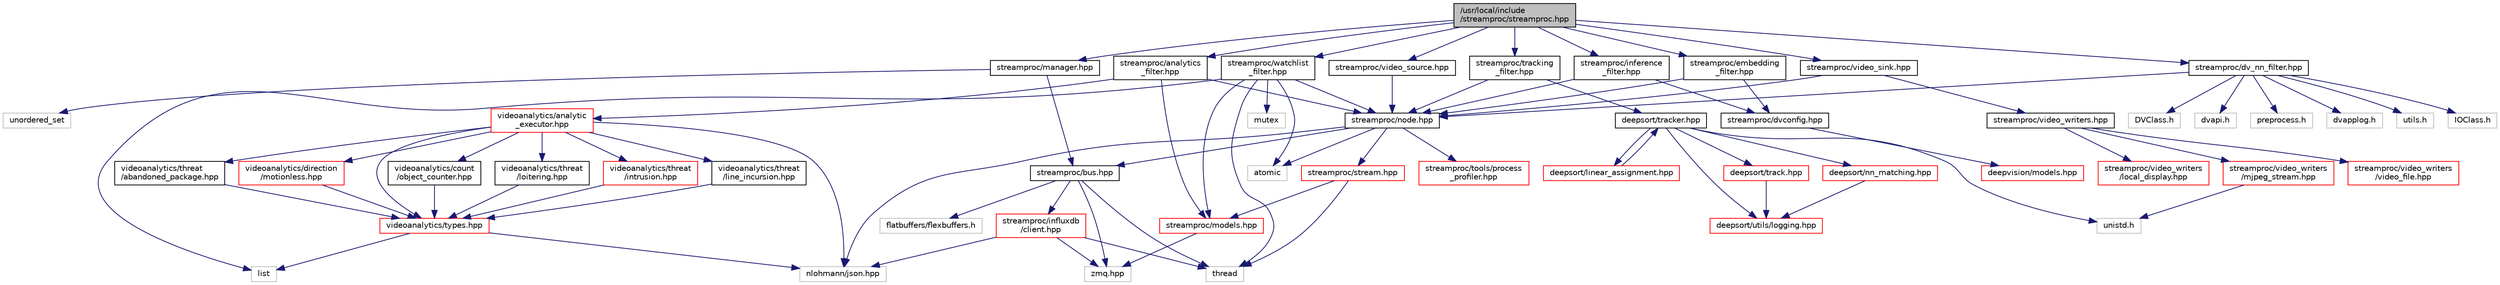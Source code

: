 digraph "/usr/local/include/streamproc/streamproc.hpp"
{
  edge [fontname="Helvetica",fontsize="10",labelfontname="Helvetica",labelfontsize="10"];
  node [fontname="Helvetica",fontsize="10",shape=record];
  Node0 [label="/usr/local/include\l/streamproc/streamproc.hpp",height=0.2,width=0.4,color="black", fillcolor="grey75", style="filled", fontcolor="black"];
  Node0 -> Node1 [color="midnightblue",fontsize="10",style="solid",fontname="Helvetica"];
  Node1 [label="streamproc/manager.hpp",height=0.2,width=0.4,color="black", fillcolor="white", style="filled",URL="$da/d04/manager_8hpp.html"];
  Node1 -> Node2 [color="midnightblue",fontsize="10",style="solid",fontname="Helvetica"];
  Node2 [label="unordered_set",height=0.2,width=0.4,color="grey75", fillcolor="white", style="filled"];
  Node1 -> Node3 [color="midnightblue",fontsize="10",style="solid",fontname="Helvetica"];
  Node3 [label="streamproc/bus.hpp",height=0.2,width=0.4,color="black", fillcolor="white", style="filled",URL="$d3/ddc/bus_8hpp.html"];
  Node3 -> Node4 [color="midnightblue",fontsize="10",style="solid",fontname="Helvetica"];
  Node4 [label="thread",height=0.2,width=0.4,color="grey75", fillcolor="white", style="filled"];
  Node3 -> Node5 [color="midnightblue",fontsize="10",style="solid",fontname="Helvetica"];
  Node5 [label="zmq.hpp",height=0.2,width=0.4,color="grey75", fillcolor="white", style="filled"];
  Node3 -> Node6 [color="midnightblue",fontsize="10",style="solid",fontname="Helvetica"];
  Node6 [label="flatbuffers/flexbuffers.h",height=0.2,width=0.4,color="grey75", fillcolor="white", style="filled"];
  Node3 -> Node7 [color="midnightblue",fontsize="10",style="solid",fontname="Helvetica"];
  Node7 [label="streamproc/influxdb\l/client.hpp",height=0.2,width=0.4,color="red", fillcolor="white", style="filled",URL="$d2/dfe/client_8hpp.html"];
  Node7 -> Node4 [color="midnightblue",fontsize="10",style="solid",fontname="Helvetica"];
  Node7 -> Node5 [color="midnightblue",fontsize="10",style="solid",fontname="Helvetica"];
  Node7 -> Node8 [color="midnightblue",fontsize="10",style="solid",fontname="Helvetica"];
  Node8 [label="nlohmann/json.hpp",height=0.2,width=0.4,color="grey75", fillcolor="white", style="filled"];
  Node0 -> Node33 [color="midnightblue",fontsize="10",style="solid",fontname="Helvetica"];
  Node33 [label="streamproc/embedding\l_filter.hpp",height=0.2,width=0.4,color="black", fillcolor="white", style="filled",URL="$d7/daf/embedding__filter_8hpp.html"];
  Node33 -> Node34 [color="midnightblue",fontsize="10",style="solid",fontname="Helvetica"];
  Node34 [label="streamproc/node.hpp",height=0.2,width=0.4,color="black", fillcolor="white", style="filled",URL="$d3/d09/node_8hpp.html"];
  Node34 -> Node35 [color="midnightblue",fontsize="10",style="solid",fontname="Helvetica"];
  Node35 [label="atomic",height=0.2,width=0.4,color="grey75", fillcolor="white", style="filled"];
  Node34 -> Node8 [color="midnightblue",fontsize="10",style="solid",fontname="Helvetica"];
  Node34 -> Node3 [color="midnightblue",fontsize="10",style="solid",fontname="Helvetica"];
  Node34 -> Node36 [color="midnightblue",fontsize="10",style="solid",fontname="Helvetica"];
  Node36 [label="streamproc/stream.hpp",height=0.2,width=0.4,color="red", fillcolor="white", style="filled",URL="$d9/d0f/stream_8hpp.html"];
  Node36 -> Node4 [color="midnightblue",fontsize="10",style="solid",fontname="Helvetica"];
  Node36 -> Node41 [color="midnightblue",fontsize="10",style="solid",fontname="Helvetica"];
  Node41 [label="streamproc/models.hpp",height=0.2,width=0.4,color="red", fillcolor="white", style="filled",URL="$dc/d6b/streamproc_2models_8hpp.html"];
  Node41 -> Node5 [color="midnightblue",fontsize="10",style="solid",fontname="Helvetica"];
  Node34 -> Node52 [color="midnightblue",fontsize="10",style="solid",fontname="Helvetica"];
  Node52 [label="streamproc/tools/process\l_profiler.hpp",height=0.2,width=0.4,color="red", fillcolor="white", style="filled",URL="$d7/df5/process__profiler_8hpp.html"];
  Node33 -> Node53 [color="midnightblue",fontsize="10",style="solid",fontname="Helvetica"];
  Node53 [label="streamproc/dvconfig.hpp",height=0.2,width=0.4,color="black", fillcolor="white", style="filled",URL="$d8/df4/dvconfig_8hpp.html"];
  Node53 -> Node54 [color="midnightblue",fontsize="10",style="solid",fontname="Helvetica"];
  Node54 [label="deepvision/models.hpp",height=0.2,width=0.4,color="red", fillcolor="white", style="filled",URL="$dd/d24/deepvision_2models_8hpp.html"];
  Node0 -> Node98 [color="midnightblue",fontsize="10",style="solid",fontname="Helvetica"];
  Node98 [label="streamproc/inference\l_filter.hpp",height=0.2,width=0.4,color="black", fillcolor="white", style="filled",URL="$d6/d30/inference__filter_8hpp.html"];
  Node98 -> Node34 [color="midnightblue",fontsize="10",style="solid",fontname="Helvetica"];
  Node98 -> Node53 [color="midnightblue",fontsize="10",style="solid",fontname="Helvetica"];
  Node0 -> Node99 [color="midnightblue",fontsize="10",style="solid",fontname="Helvetica"];
  Node99 [label="streamproc/tracking\l_filter.hpp",height=0.2,width=0.4,color="black", fillcolor="white", style="filled",URL="$d1/d2c/tracking__filter_8hpp.html"];
  Node99 -> Node34 [color="midnightblue",fontsize="10",style="solid",fontname="Helvetica"];
  Node99 -> Node100 [color="midnightblue",fontsize="10",style="solid",fontname="Helvetica"];
  Node100 [label="deepsort/tracker.hpp",height=0.2,width=0.4,color="black", fillcolor="white", style="filled",URL="$df/ddd/tracker_8hpp.html"];
  Node100 -> Node22 [color="midnightblue",fontsize="10",style="solid",fontname="Helvetica"];
  Node22 [label="unistd.h",height=0.2,width=0.4,color="grey75", fillcolor="white", style="filled"];
  Node100 -> Node101 [color="midnightblue",fontsize="10",style="solid",fontname="Helvetica"];
  Node101 [label="deepsort/track.hpp",height=0.2,width=0.4,color="red", fillcolor="white", style="filled",URL="$de/d76/track_8hpp.html"];
  Node101 -> Node111 [color="midnightblue",fontsize="10",style="solid",fontname="Helvetica"];
  Node111 [label="deepsort/utils/logging.hpp",height=0.2,width=0.4,color="red", fillcolor="white", style="filled",URL="$dc/d28/deepsort_2utils_2logging_8hpp.html"];
  Node100 -> Node113 [color="midnightblue",fontsize="10",style="solid",fontname="Helvetica"];
  Node113 [label="deepsort/nn_matching.hpp",height=0.2,width=0.4,color="red", fillcolor="white", style="filled",URL="$da/dfe/nn__matching_8hpp.html"];
  Node113 -> Node111 [color="midnightblue",fontsize="10",style="solid",fontname="Helvetica"];
  Node100 -> Node114 [color="midnightblue",fontsize="10",style="solid",fontname="Helvetica"];
  Node114 [label="deepsort/linear_assignment.hpp",height=0.2,width=0.4,color="red", fillcolor="white", style="filled",URL="$d4/d5a/linear__assignment_8hpp.html"];
  Node114 -> Node100 [color="midnightblue",fontsize="10",style="solid",fontname="Helvetica"];
  Node100 -> Node111 [color="midnightblue",fontsize="10",style="solid",fontname="Helvetica"];
  Node0 -> Node118 [color="midnightblue",fontsize="10",style="solid",fontname="Helvetica"];
  Node118 [label="streamproc/video_sink.hpp",height=0.2,width=0.4,color="black", fillcolor="white", style="filled",URL="$da/d40/video__sink_8hpp.html"];
  Node118 -> Node34 [color="midnightblue",fontsize="10",style="solid",fontname="Helvetica"];
  Node118 -> Node119 [color="midnightblue",fontsize="10",style="solid",fontname="Helvetica"];
  Node119 [label="streamproc/video_writers.hpp",height=0.2,width=0.4,color="black", fillcolor="white", style="filled",URL="$dd/de6/video__writers_8hpp.html"];
  Node119 -> Node120 [color="midnightblue",fontsize="10",style="solid",fontname="Helvetica"];
  Node120 [label="streamproc/video_writers\l/mjpeg_stream.hpp",height=0.2,width=0.4,color="red", fillcolor="white", style="filled",URL="$d7/d60/mjpeg__stream_8hpp.html"];
  Node120 -> Node22 [color="midnightblue",fontsize="10",style="solid",fontname="Helvetica"];
  Node119 -> Node127 [color="midnightblue",fontsize="10",style="solid",fontname="Helvetica"];
  Node127 [label="streamproc/video_writers\l/local_display.hpp",height=0.2,width=0.4,color="red", fillcolor="white", style="filled",URL="$d4/d90/local__display_8hpp.html"];
  Node119 -> Node128 [color="midnightblue",fontsize="10",style="solid",fontname="Helvetica"];
  Node128 [label="streamproc/video_writers\l/video_file.hpp",height=0.2,width=0.4,color="red", fillcolor="white", style="filled",URL="$d5/d1e/video__file_8hpp.html"];
  Node0 -> Node129 [color="midnightblue",fontsize="10",style="solid",fontname="Helvetica"];
  Node129 [label="streamproc/video_source.hpp",height=0.2,width=0.4,color="black", fillcolor="white", style="filled",URL="$d6/d3d/video__source_8hpp.html"];
  Node129 -> Node34 [color="midnightblue",fontsize="10",style="solid",fontname="Helvetica"];
  Node0 -> Node130 [color="midnightblue",fontsize="10",style="solid",fontname="Helvetica"];
  Node130 [label="streamproc/analytics\l_filter.hpp",height=0.2,width=0.4,color="black", fillcolor="white", style="filled",URL="$dd/d43/analytics__filter_8hpp.html"];
  Node130 -> Node131 [color="midnightblue",fontsize="10",style="solid",fontname="Helvetica"];
  Node131 [label="videoanalytics/analytic\l_executor.hpp",height=0.2,width=0.4,color="red", fillcolor="white", style="filled",URL="$d8/d5f/analytic__executor_8hpp.html"];
  Node131 -> Node132 [color="midnightblue",fontsize="10",style="solid",fontname="Helvetica"];
  Node132 [label="videoanalytics/types.hpp",height=0.2,width=0.4,color="red", fillcolor="white", style="filled",URL="$dc/d2c/videoanalytics_2types_8hpp.html"];
  Node132 -> Node107 [color="midnightblue",fontsize="10",style="solid",fontname="Helvetica"];
  Node107 [label="list",height=0.2,width=0.4,color="grey75", fillcolor="white", style="filled"];
  Node132 -> Node8 [color="midnightblue",fontsize="10",style="solid",fontname="Helvetica"];
  Node131 -> Node137 [color="midnightblue",fontsize="10",style="solid",fontname="Helvetica"];
  Node137 [label="videoanalytics/count\l/object_counter.hpp",height=0.2,width=0.4,color="black", fillcolor="white", style="filled",URL="$dd/d0c/object__counter_8hpp.html"];
  Node137 -> Node132 [color="midnightblue",fontsize="10",style="solid",fontname="Helvetica"];
  Node131 -> Node138 [color="midnightblue",fontsize="10",style="solid",fontname="Helvetica"];
  Node138 [label="videoanalytics/threat\l/loitering.hpp",height=0.2,width=0.4,color="black", fillcolor="white", style="filled",URL="$d6/d4a/loitering_8hpp.html"];
  Node138 -> Node132 [color="midnightblue",fontsize="10",style="solid",fontname="Helvetica"];
  Node131 -> Node139 [color="midnightblue",fontsize="10",style="solid",fontname="Helvetica"];
  Node139 [label="videoanalytics/threat\l/intrusion.hpp",height=0.2,width=0.4,color="red", fillcolor="white", style="filled",URL="$d0/dbd/intrusion_8hpp.html"];
  Node139 -> Node132 [color="midnightblue",fontsize="10",style="solid",fontname="Helvetica"];
  Node131 -> Node141 [color="midnightblue",fontsize="10",style="solid",fontname="Helvetica"];
  Node141 [label="videoanalytics/threat\l/line_incursion.hpp",height=0.2,width=0.4,color="black", fillcolor="white", style="filled",URL="$df/daa/line__incursion_8hpp.html"];
  Node141 -> Node132 [color="midnightblue",fontsize="10",style="solid",fontname="Helvetica"];
  Node131 -> Node142 [color="midnightblue",fontsize="10",style="solid",fontname="Helvetica"];
  Node142 [label="videoanalytics/threat\l/abandoned_package.hpp",height=0.2,width=0.4,color="black", fillcolor="white", style="filled",URL="$d3/da2/abandoned__package_8hpp.html"];
  Node142 -> Node132 [color="midnightblue",fontsize="10",style="solid",fontname="Helvetica"];
  Node131 -> Node143 [color="midnightblue",fontsize="10",style="solid",fontname="Helvetica"];
  Node143 [label="videoanalytics/direction\l/motionless.hpp",height=0.2,width=0.4,color="red", fillcolor="white", style="filled",URL="$da/d0e/motionless_8hpp.html"];
  Node143 -> Node132 [color="midnightblue",fontsize="10",style="solid",fontname="Helvetica"];
  Node131 -> Node8 [color="midnightblue",fontsize="10",style="solid",fontname="Helvetica"];
  Node130 -> Node41 [color="midnightblue",fontsize="10",style="solid",fontname="Helvetica"];
  Node130 -> Node34 [color="midnightblue",fontsize="10",style="solid",fontname="Helvetica"];
  Node0 -> Node146 [color="midnightblue",fontsize="10",style="solid",fontname="Helvetica"];
  Node146 [label="streamproc/watchlist\l_filter.hpp",height=0.2,width=0.4,color="black", fillcolor="white", style="filled",URL="$d6/dc3/watchlist__filter_8hpp.html"];
  Node146 -> Node41 [color="midnightblue",fontsize="10",style="solid",fontname="Helvetica"];
  Node146 -> Node34 [color="midnightblue",fontsize="10",style="solid",fontname="Helvetica"];
  Node146 -> Node96 [color="midnightblue",fontsize="10",style="solid",fontname="Helvetica"];
  Node96 [label="mutex",height=0.2,width=0.4,color="grey75", fillcolor="white", style="filled"];
  Node146 -> Node4 [color="midnightblue",fontsize="10",style="solid",fontname="Helvetica"];
  Node146 -> Node35 [color="midnightblue",fontsize="10",style="solid",fontname="Helvetica"];
  Node146 -> Node107 [color="midnightblue",fontsize="10",style="solid",fontname="Helvetica"];
  Node0 -> Node147 [color="midnightblue",fontsize="10",style="solid",fontname="Helvetica"];
  Node147 [label="streamproc/dv_nn_filter.hpp",height=0.2,width=0.4,color="black", fillcolor="white", style="filled",URL="$df/dc0/dv__nn__filter_8hpp.html"];
  Node147 -> Node34 [color="midnightblue",fontsize="10",style="solid",fontname="Helvetica"];
  Node147 -> Node148 [color="midnightblue",fontsize="10",style="solid",fontname="Helvetica"];
  Node148 [label="dvapi.h",height=0.2,width=0.4,color="grey75", fillcolor="white", style="filled"];
  Node147 -> Node149 [color="midnightblue",fontsize="10",style="solid",fontname="Helvetica"];
  Node149 [label="preprocess.h",height=0.2,width=0.4,color="grey75", fillcolor="white", style="filled"];
  Node147 -> Node150 [color="midnightblue",fontsize="10",style="solid",fontname="Helvetica"];
  Node150 [label="dvapplog.h",height=0.2,width=0.4,color="grey75", fillcolor="white", style="filled"];
  Node147 -> Node151 [color="midnightblue",fontsize="10",style="solid",fontname="Helvetica"];
  Node151 [label="utils.h",height=0.2,width=0.4,color="grey75", fillcolor="white", style="filled"];
  Node147 -> Node152 [color="midnightblue",fontsize="10",style="solid",fontname="Helvetica"];
  Node152 [label="IOClass.h",height=0.2,width=0.4,color="grey75", fillcolor="white", style="filled"];
  Node147 -> Node153 [color="midnightblue",fontsize="10",style="solid",fontname="Helvetica"];
  Node153 [label="DVClass.h",height=0.2,width=0.4,color="grey75", fillcolor="white", style="filled"];
}
